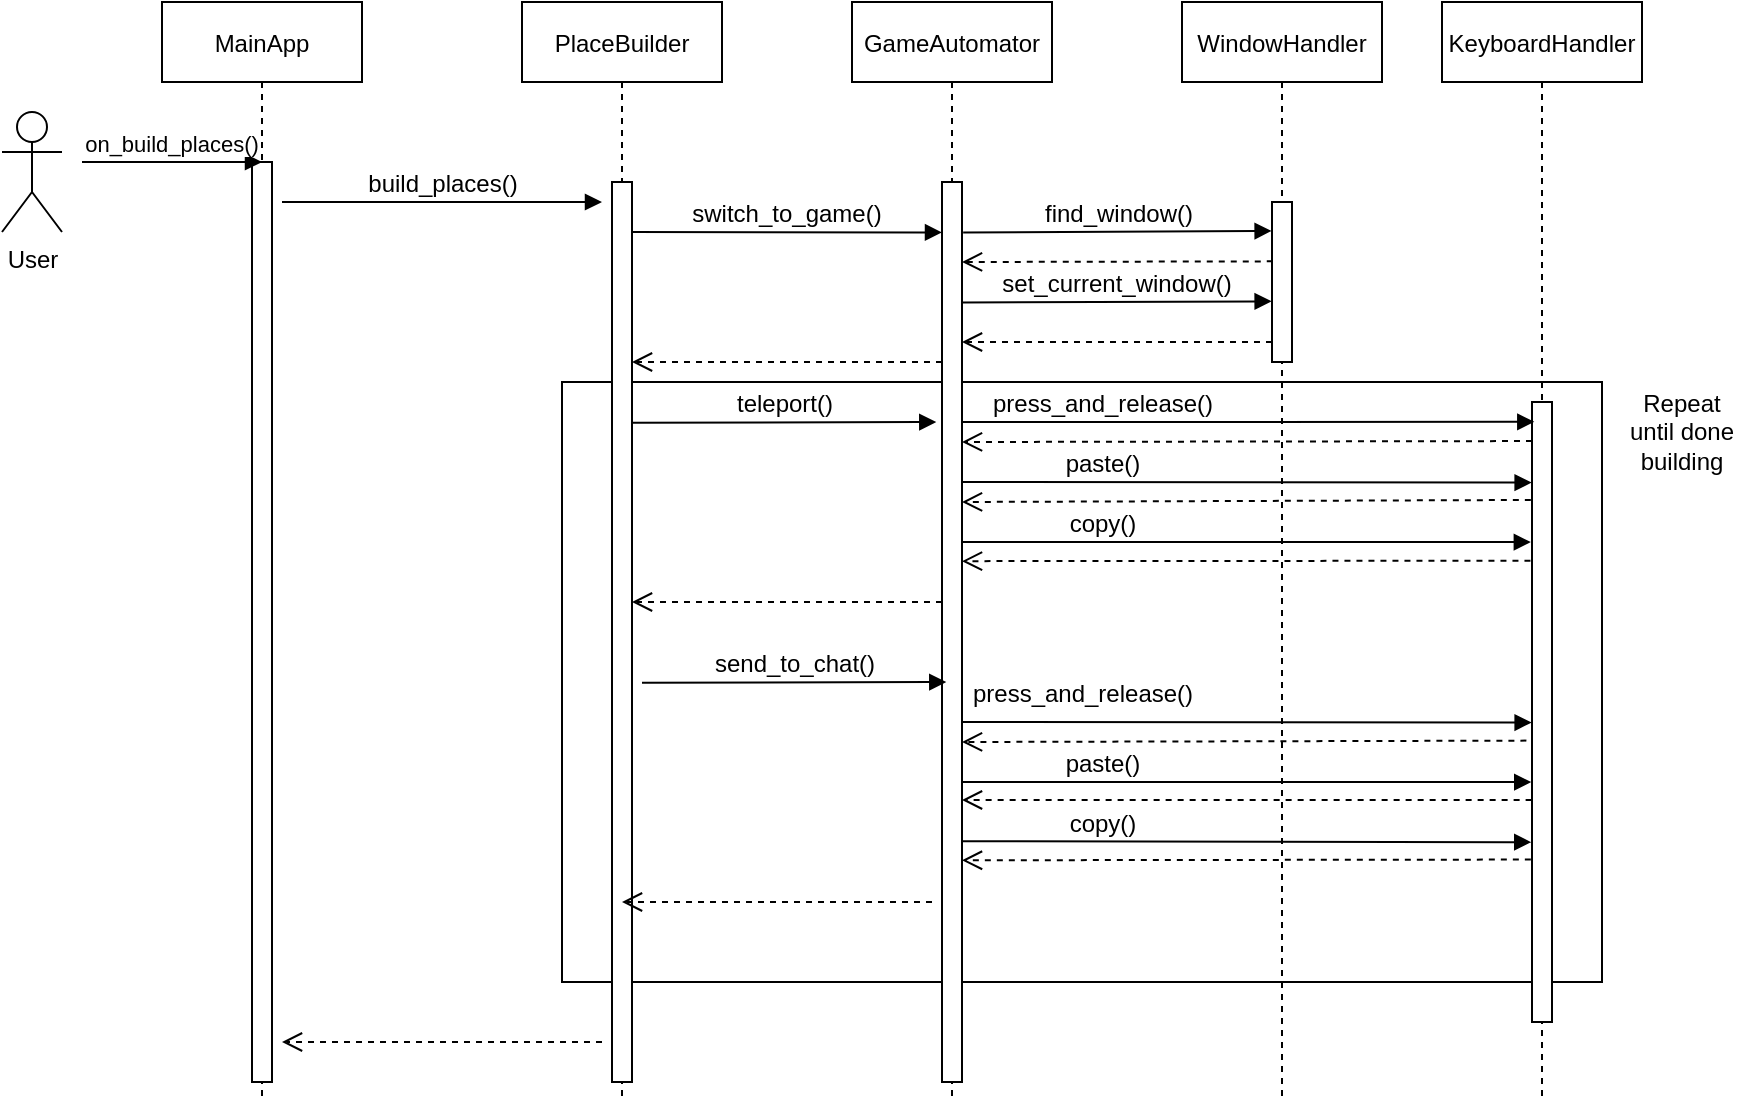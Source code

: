 <mxfile version="16.1.2" type="device"><diagram id="kgpKYQtTHZ0yAKxKKP6v" name="Page-1"><mxGraphModel dx="2070" dy="1217" grid="1" gridSize="10" guides="1" tooltips="1" connect="1" arrows="1" fold="1" page="1" pageScale="1" pageWidth="850" pageHeight="1100" math="0" shadow="0"><root><mxCell id="0"/><mxCell id="1" parent="0"/><mxCell id="YeMXGFOpkQqdu9IcgvAc-1" value="MainApp" style="shape=umlLifeline;perimeter=lifelinePerimeter;container=1;collapsible=0;recursiveResize=0;rounded=0;shadow=0;strokeWidth=1;" parent="1" vertex="1"><mxGeometry x="-750" y="20" width="100" height="550" as="geometry"/></mxCell><mxCell id="YeMXGFOpkQqdu9IcgvAc-2" value="" style="points=[];perimeter=orthogonalPerimeter;rounded=0;shadow=0;strokeWidth=1;" parent="YeMXGFOpkQqdu9IcgvAc-1" vertex="1"><mxGeometry x="45" y="80" width="10" height="460" as="geometry"/></mxCell><mxCell id="YeMXGFOpkQqdu9IcgvAc-6" value="PlaceBuilder" style="shape=umlLifeline;perimeter=lifelinePerimeter;container=1;collapsible=0;recursiveResize=0;rounded=0;shadow=0;strokeWidth=1;" parent="1" vertex="1"><mxGeometry x="-570" y="20" width="100" height="550" as="geometry"/></mxCell><mxCell id="9oZM4gbgtdVRqszGXcq2-28" value="" style="rounded=0;whiteSpace=wrap;html=1;" vertex="1" parent="YeMXGFOpkQqdu9IcgvAc-6"><mxGeometry x="20" y="190" width="520" height="300" as="geometry"/></mxCell><mxCell id="YeMXGFOpkQqdu9IcgvAc-7" value="" style="points=[];perimeter=orthogonalPerimeter;rounded=0;shadow=0;strokeWidth=1;" parent="YeMXGFOpkQqdu9IcgvAc-6" vertex="1"><mxGeometry x="45" y="90" width="10" height="450" as="geometry"/></mxCell><mxCell id="9oZM4gbgtdVRqszGXcq2-5" value="teleport()" style="html=1;verticalAlign=bottom;endArrow=block;rounded=0;fontSize=12;exitX=0.6;exitY=0.343;exitDx=0;exitDy=0;exitPerimeter=0;entryX=-0.286;entryY=0.039;entryDx=0;entryDy=0;entryPerimeter=0;" edge="1" parent="YeMXGFOpkQqdu9IcgvAc-6"><mxGeometry width="80" relative="1" as="geometry"><mxPoint x="55" y="210.43" as="sourcePoint"/><mxPoint x="207.14" y="210" as="targetPoint"/></mxGeometry></mxCell><mxCell id="YeMXGFOpkQqdu9IcgvAc-8" value="on_build_places()" style="verticalAlign=bottom;endArrow=block;entryX=0;entryY=0;shadow=0;strokeWidth=1;" parent="1" edge="1"><mxGeometry relative="1" as="geometry"><mxPoint x="-790" y="100" as="sourcePoint"/><mxPoint x="-700" y="100.0" as="targetPoint"/></mxGeometry></mxCell><mxCell id="YeMXGFOpkQqdu9IcgvAc-13" value="User" style="shape=umlActor;verticalLabelPosition=bottom;verticalAlign=top;html=1;outlineConnect=0;fontSize=12;" parent="1" vertex="1"><mxGeometry x="-830" y="75" width="30" height="60" as="geometry"/></mxCell><mxCell id="YeMXGFOpkQqdu9IcgvAc-38" value="build_places()" style="html=1;verticalAlign=bottom;endArrow=block;rounded=0;fontSize=12;exitX=0.6;exitY=0.343;exitDx=0;exitDy=0;exitPerimeter=0;entryX=0.4;entryY=0.343;entryDx=0;entryDy=0;entryPerimeter=0;" parent="1" edge="1"><mxGeometry width="80" relative="1" as="geometry"><mxPoint x="-690" y="120" as="sourcePoint"/><mxPoint x="-530" y="120" as="targetPoint"/></mxGeometry></mxCell><mxCell id="YeMXGFOpkQqdu9IcgvAc-43" value="WindowHandler" style="shape=umlLifeline;perimeter=lifelinePerimeter;container=1;collapsible=0;recursiveResize=0;rounded=0;shadow=0;strokeWidth=1;" parent="1" vertex="1"><mxGeometry x="-240" y="20" width="100" height="550" as="geometry"/></mxCell><mxCell id="YeMXGFOpkQqdu9IcgvAc-44" value="" style="points=[];perimeter=orthogonalPerimeter;rounded=0;shadow=0;strokeWidth=1;" parent="YeMXGFOpkQqdu9IcgvAc-43" vertex="1"><mxGeometry x="45" y="100" width="10" height="80" as="geometry"/></mxCell><mxCell id="YeMXGFOpkQqdu9IcgvAc-49" value="KeyboardHandler" style="shape=umlLifeline;perimeter=lifelinePerimeter;container=1;collapsible=0;recursiveResize=0;rounded=0;shadow=0;strokeWidth=1;" parent="1" vertex="1"><mxGeometry x="-110" y="20" width="100" height="550" as="geometry"/></mxCell><mxCell id="YeMXGFOpkQqdu9IcgvAc-50" value="" style="points=[];perimeter=orthogonalPerimeter;rounded=0;shadow=0;strokeWidth=1;" parent="YeMXGFOpkQqdu9IcgvAc-49" vertex="1"><mxGeometry x="45" y="200" width="10" height="310" as="geometry"/></mxCell><mxCell id="9oZM4gbgtdVRqszGXcq2-1" value="GameAutomator" style="shape=umlLifeline;perimeter=lifelinePerimeter;container=1;collapsible=0;recursiveResize=0;rounded=0;shadow=0;strokeWidth=1;" vertex="1" parent="1"><mxGeometry x="-405" y="20" width="100" height="550" as="geometry"/></mxCell><mxCell id="9oZM4gbgtdVRqszGXcq2-2" value="" style="points=[];perimeter=orthogonalPerimeter;rounded=0;shadow=0;strokeWidth=1;" vertex="1" parent="9oZM4gbgtdVRqszGXcq2-1"><mxGeometry x="45" y="90" width="10" height="450" as="geometry"/></mxCell><mxCell id="9oZM4gbgtdVRqszGXcq2-3" value="switch_to_game()" style="html=1;verticalAlign=bottom;endArrow=block;rounded=0;fontSize=12;exitX=0.6;exitY=0.343;exitDx=0;exitDy=0;exitPerimeter=0;entryX=0;entryY=0.056;entryDx=0;entryDy=0;entryPerimeter=0;" edge="1" parent="9oZM4gbgtdVRqszGXcq2-1" target="9oZM4gbgtdVRqszGXcq2-2"><mxGeometry width="80" relative="1" as="geometry"><mxPoint x="-110" y="115" as="sourcePoint"/><mxPoint x="50" y="115" as="targetPoint"/></mxGeometry></mxCell><mxCell id="9oZM4gbgtdVRqszGXcq2-10" value="set_current_window()" style="html=1;verticalAlign=bottom;endArrow=block;rounded=0;fontSize=12;exitX=1.18;exitY=0.04;exitDx=0;exitDy=0;exitPerimeter=0;entryX=-0.019;entryY=0.621;entryDx=0;entryDy=0;entryPerimeter=0;" edge="1" parent="9oZM4gbgtdVRqszGXcq2-1" target="YeMXGFOpkQqdu9IcgvAc-44"><mxGeometry width="80" relative="1" as="geometry"><mxPoint x="55.0" y="150.2" as="sourcePoint"/><mxPoint x="205" y="150" as="targetPoint"/></mxGeometry></mxCell><mxCell id="9oZM4gbgtdVRqszGXcq2-11" value="" style="html=1;verticalAlign=bottom;endArrow=open;dashed=1;endSize=8;rounded=0;fontSize=12;entryX=0.6;entryY=0.373;entryDx=0;entryDy=0;entryPerimeter=0;" edge="1" parent="9oZM4gbgtdVRqszGXcq2-1"><mxGeometry relative="1" as="geometry"><mxPoint x="210" y="170" as="sourcePoint"/><mxPoint x="55" y="170" as="targetPoint"/></mxGeometry></mxCell><mxCell id="9oZM4gbgtdVRqszGXcq2-17" value="copy()" style="html=1;verticalAlign=bottom;endArrow=block;rounded=0;fontSize=12;exitX=0.6;exitY=0.343;exitDx=0;exitDy=0;exitPerimeter=0;entryX=-0.058;entryY=0.226;entryDx=0;entryDy=0;entryPerimeter=0;" edge="1" parent="9oZM4gbgtdVRqszGXcq2-1" target="YeMXGFOpkQqdu9IcgvAc-50"><mxGeometry x="-0.508" width="80" relative="1" as="geometry"><mxPoint x="55" y="270" as="sourcePoint"/><mxPoint x="349.5" y="270" as="targetPoint"/><mxPoint as="offset"/></mxGeometry></mxCell><mxCell id="9oZM4gbgtdVRqszGXcq2-18" value="" style="html=1;verticalAlign=bottom;endArrow=open;dashed=1;endSize=8;rounded=0;fontSize=12;entryX=0.6;entryY=0.373;entryDx=0;entryDy=0;entryPerimeter=0;exitX=-0.077;exitY=0.256;exitDx=0;exitDy=0;exitPerimeter=0;" edge="1" parent="9oZM4gbgtdVRqszGXcq2-1" source="YeMXGFOpkQqdu9IcgvAc-50"><mxGeometry relative="1" as="geometry"><mxPoint x="342.2" y="279.31" as="sourcePoint"/><mxPoint x="55" y="279.57" as="targetPoint"/></mxGeometry></mxCell><mxCell id="9oZM4gbgtdVRqszGXcq2-4" value="" style="html=1;verticalAlign=bottom;endArrow=open;dashed=1;endSize=8;rounded=0;fontSize=12;entryX=0.6;entryY=0.373;entryDx=0;entryDy=0;entryPerimeter=0;" edge="1" parent="1"><mxGeometry relative="1" as="geometry"><mxPoint x="-360" y="200" as="sourcePoint"/><mxPoint x="-515" y="200" as="targetPoint"/></mxGeometry></mxCell><mxCell id="9oZM4gbgtdVRqszGXcq2-8" value="find_window()" style="html=1;verticalAlign=bottom;endArrow=block;rounded=0;fontSize=12;exitX=1.058;exitY=0.056;exitDx=0;exitDy=0;exitPerimeter=0;entryX=-0.019;entryY=0.181;entryDx=0;entryDy=0;entryPerimeter=0;" edge="1" parent="1" source="9oZM4gbgtdVRqszGXcq2-2" target="YeMXGFOpkQqdu9IcgvAc-44"><mxGeometry width="80" relative="1" as="geometry"><mxPoint x="-340" y="135.43" as="sourcePoint"/><mxPoint x="-200" y="135" as="targetPoint"/></mxGeometry></mxCell><mxCell id="9oZM4gbgtdVRqszGXcq2-9" value="" style="html=1;verticalAlign=bottom;endArrow=open;dashed=1;endSize=8;rounded=0;fontSize=12;exitX=0.038;exitY=0.371;exitDx=0;exitDy=0;exitPerimeter=0;" edge="1" parent="1" source="YeMXGFOpkQqdu9IcgvAc-44"><mxGeometry relative="1" as="geometry"><mxPoint x="-200" y="150" as="sourcePoint"/><mxPoint x="-350" y="150" as="targetPoint"/></mxGeometry></mxCell><mxCell id="9oZM4gbgtdVRqszGXcq2-7" value="" style="html=1;verticalAlign=bottom;endArrow=open;dashed=1;endSize=8;rounded=0;fontSize=12;entryX=0.6;entryY=0.373;entryDx=0;entryDy=0;entryPerimeter=0;" edge="1" parent="1"><mxGeometry relative="1" as="geometry"><mxPoint x="-360" y="320" as="sourcePoint"/><mxPoint x="-515" y="320" as="targetPoint"/></mxGeometry></mxCell><mxCell id="9oZM4gbgtdVRqszGXcq2-12" value="press_and_release()" style="html=1;verticalAlign=bottom;endArrow=block;rounded=0;fontSize=12;entryX=0.115;entryY=0.032;entryDx=0;entryDy=0;entryPerimeter=0;" edge="1" parent="1" target="YeMXGFOpkQqdu9IcgvAc-50"><mxGeometry x="-0.511" width="80" relative="1" as="geometry"><mxPoint x="-350" y="230" as="sourcePoint"/><mxPoint x="-202.86" y="230" as="targetPoint"/><mxPoint as="offset"/></mxGeometry></mxCell><mxCell id="9oZM4gbgtdVRqszGXcq2-13" value="" style="html=1;verticalAlign=bottom;endArrow=open;dashed=1;endSize=8;rounded=0;fontSize=12;exitX=0;exitY=0.063;exitDx=0;exitDy=0;exitPerimeter=0;" edge="1" parent="1" source="YeMXGFOpkQqdu9IcgvAc-50"><mxGeometry relative="1" as="geometry"><mxPoint x="-200" y="240" as="sourcePoint"/><mxPoint x="-350" y="240" as="targetPoint"/></mxGeometry></mxCell><mxCell id="9oZM4gbgtdVRqszGXcq2-15" value="paste()" style="html=1;verticalAlign=bottom;endArrow=block;rounded=0;fontSize=12;entryX=-0.019;entryY=0.13;entryDx=0;entryDy=0;entryPerimeter=0;" edge="1" parent="1" target="YeMXGFOpkQqdu9IcgvAc-50"><mxGeometry x="-0.508" width="80" relative="1" as="geometry"><mxPoint x="-350" y="260" as="sourcePoint"/><mxPoint x="-60.5" y="260.0" as="targetPoint"/><mxPoint as="offset"/></mxGeometry></mxCell><mxCell id="9oZM4gbgtdVRqszGXcq2-16" value="" style="html=1;verticalAlign=bottom;endArrow=open;dashed=1;endSize=8;rounded=0;fontSize=12;exitX=-0.058;exitY=0.158;exitDx=0;exitDy=0;exitPerimeter=0;" edge="1" parent="1" source="YeMXGFOpkQqdu9IcgvAc-50"><mxGeometry relative="1" as="geometry"><mxPoint x="-67.8" y="269.31" as="sourcePoint"/><mxPoint x="-350" y="270" as="targetPoint"/></mxGeometry></mxCell><mxCell id="9oZM4gbgtdVRqszGXcq2-19" value="send_to_chat()" style="html=1;verticalAlign=bottom;endArrow=block;rounded=0;fontSize=12;exitX=0.6;exitY=0.343;exitDx=0;exitDy=0;exitPerimeter=0;entryX=-0.286;entryY=0.039;entryDx=0;entryDy=0;entryPerimeter=0;" edge="1" parent="1"><mxGeometry width="80" relative="1" as="geometry"><mxPoint x="-510" y="360.43" as="sourcePoint"/><mxPoint x="-357.86" y="360" as="targetPoint"/></mxGeometry></mxCell><mxCell id="9oZM4gbgtdVRqszGXcq2-20" value="copy()" style="html=1;verticalAlign=bottom;endArrow=block;rounded=0;fontSize=12;exitX=0.6;exitY=0.343;exitDx=0;exitDy=0;exitPerimeter=0;entryX=-0.038;entryY=0.71;entryDx=0;entryDy=0;entryPerimeter=0;" edge="1" parent="1" target="YeMXGFOpkQqdu9IcgvAc-50"><mxGeometry x="-0.508" width="80" relative="1" as="geometry"><mxPoint x="-350" y="439.57" as="sourcePoint"/><mxPoint x="-55.5" y="439.57" as="targetPoint"/><mxPoint as="offset"/></mxGeometry></mxCell><mxCell id="9oZM4gbgtdVRqszGXcq2-21" value="" style="html=1;verticalAlign=bottom;endArrow=open;dashed=1;endSize=8;rounded=0;fontSize=12;entryX=0.6;entryY=0.373;entryDx=0;entryDy=0;entryPerimeter=0;exitX=-0.058;exitY=0.738;exitDx=0;exitDy=0;exitPerimeter=0;" edge="1" parent="1" source="YeMXGFOpkQqdu9IcgvAc-50"><mxGeometry relative="1" as="geometry"><mxPoint x="-63" y="449" as="sourcePoint"/><mxPoint x="-350" y="449.14" as="targetPoint"/></mxGeometry></mxCell><mxCell id="9oZM4gbgtdVRqszGXcq2-22" value="press_and_release()" style="html=1;verticalAlign=bottom;endArrow=block;rounded=0;fontSize=12;entryX=-0.019;entryY=0.517;entryDx=0;entryDy=0;entryPerimeter=0;" edge="1" parent="1" target="YeMXGFOpkQqdu9IcgvAc-50"><mxGeometry x="-0.579" y="5" width="80" relative="1" as="geometry"><mxPoint x="-350" y="380" as="sourcePoint"/><mxPoint x="-60.5" y="380.0" as="targetPoint"/><mxPoint as="offset"/></mxGeometry></mxCell><mxCell id="9oZM4gbgtdVRqszGXcq2-23" value="" style="html=1;verticalAlign=bottom;endArrow=open;dashed=1;endSize=8;rounded=0;fontSize=12;exitX=-0.28;exitY=0.141;exitDx=0;exitDy=0;exitPerimeter=0;" edge="1" parent="1"><mxGeometry relative="1" as="geometry"><mxPoint x="-67.8" y="389.31" as="sourcePoint"/><mxPoint x="-350" y="390" as="targetPoint"/></mxGeometry></mxCell><mxCell id="9oZM4gbgtdVRqszGXcq2-24" value="paste()" style="html=1;verticalAlign=bottom;endArrow=block;rounded=0;fontSize=12;entryX=-0.038;entryY=0.613;entryDx=0;entryDy=0;entryPerimeter=0;" edge="1" parent="1" target="YeMXGFOpkQqdu9IcgvAc-50"><mxGeometry x="-0.508" width="80" relative="1" as="geometry"><mxPoint x="-350" y="410" as="sourcePoint"/><mxPoint x="-60.5" y="409.57" as="targetPoint"/><mxPoint as="offset"/></mxGeometry></mxCell><mxCell id="9oZM4gbgtdVRqszGXcq2-25" value="" style="html=1;verticalAlign=bottom;endArrow=open;dashed=1;endSize=8;rounded=0;fontSize=12;exitX=-0.019;exitY=0.642;exitDx=0;exitDy=0;exitPerimeter=0;" edge="1" parent="1" source="YeMXGFOpkQqdu9IcgvAc-50"><mxGeometry relative="1" as="geometry"><mxPoint x="-67.8" y="418.88" as="sourcePoint"/><mxPoint x="-350" y="419" as="targetPoint"/></mxGeometry></mxCell><mxCell id="9oZM4gbgtdVRqszGXcq2-26" value="" style="html=1;verticalAlign=bottom;endArrow=open;dashed=1;endSize=8;rounded=0;fontSize=12;entryX=0.6;entryY=0.373;entryDx=0;entryDy=0;entryPerimeter=0;" edge="1" parent="1"><mxGeometry relative="1" as="geometry"><mxPoint x="-365" y="470" as="sourcePoint"/><mxPoint x="-520" y="470" as="targetPoint"/></mxGeometry></mxCell><mxCell id="YeMXGFOpkQqdu9IcgvAc-62" value="" style="html=1;verticalAlign=bottom;endArrow=open;dashed=1;endSize=8;rounded=0;fontSize=12;entryX=0.6;entryY=0.373;entryDx=0;entryDy=0;entryPerimeter=0;exitX=0.4;exitY=0.373;exitDx=0;exitDy=0;exitPerimeter=0;" parent="1" edge="1"><mxGeometry relative="1" as="geometry"><mxPoint x="-530" y="540" as="sourcePoint"/><mxPoint x="-690" y="540" as="targetPoint"/></mxGeometry></mxCell><mxCell id="9oZM4gbgtdVRqszGXcq2-32" value="Repeat until done building" style="text;html=1;strokeColor=none;fillColor=none;align=center;verticalAlign=middle;whiteSpace=wrap;rounded=0;" vertex="1" parent="1"><mxGeometry x="-20" y="220" width="60" height="30" as="geometry"/></mxCell></root></mxGraphModel></diagram></mxfile>